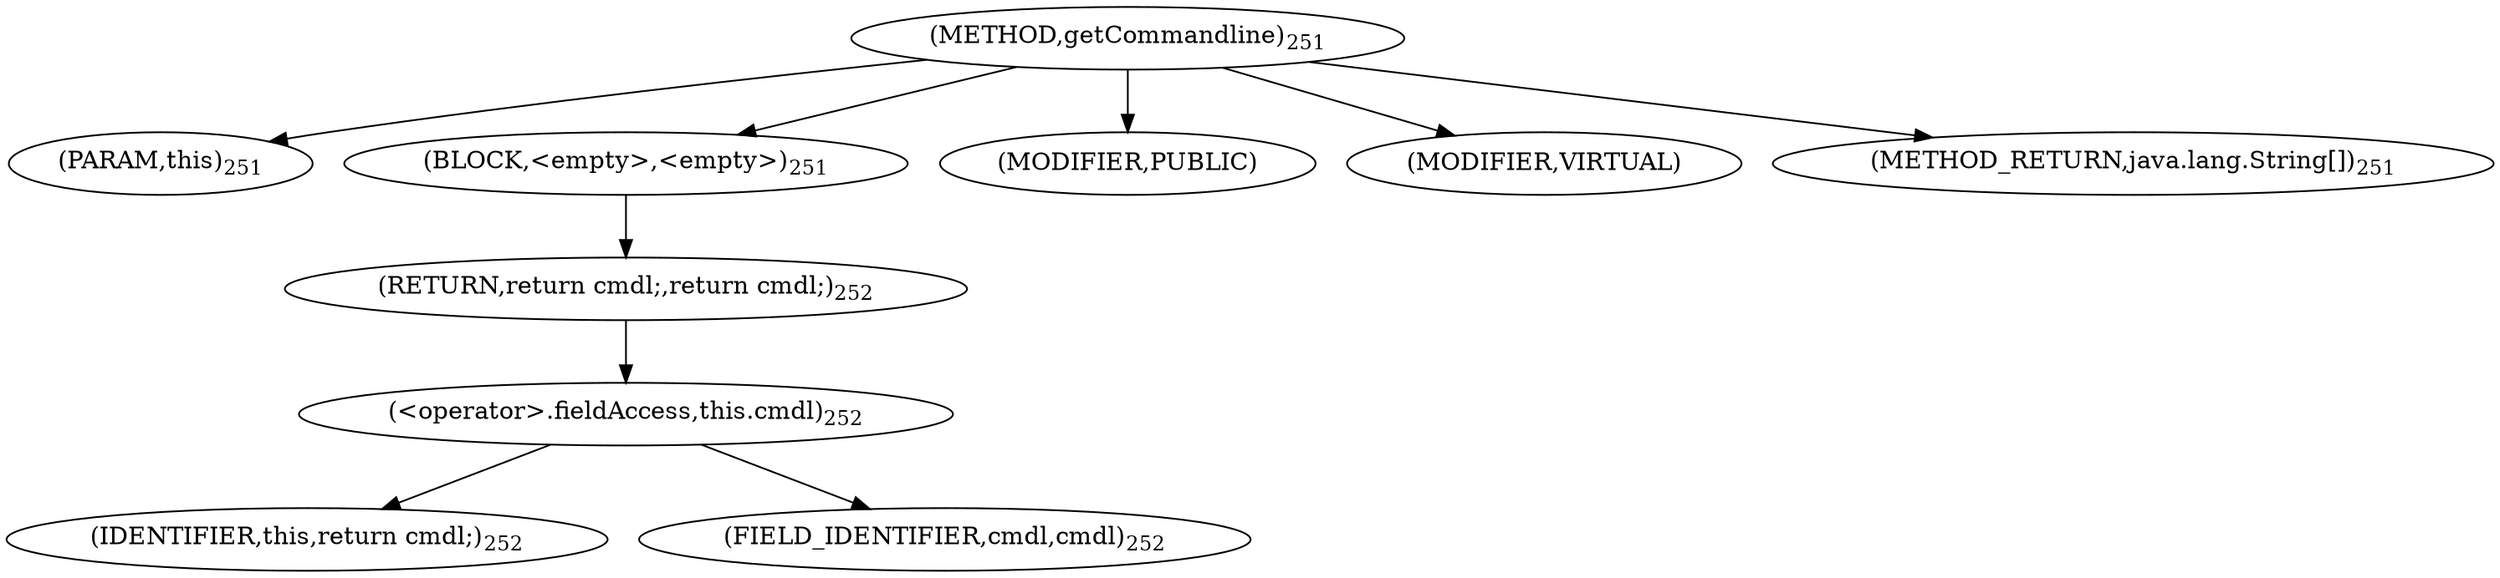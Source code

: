 digraph "getCommandline" {  
"612" [label = <(METHOD,getCommandline)<SUB>251</SUB>> ]
"613" [label = <(PARAM,this)<SUB>251</SUB>> ]
"614" [label = <(BLOCK,&lt;empty&gt;,&lt;empty&gt;)<SUB>251</SUB>> ]
"615" [label = <(RETURN,return cmdl;,return cmdl;)<SUB>252</SUB>> ]
"616" [label = <(&lt;operator&gt;.fieldAccess,this.cmdl)<SUB>252</SUB>> ]
"617" [label = <(IDENTIFIER,this,return cmdl;)<SUB>252</SUB>> ]
"618" [label = <(FIELD_IDENTIFIER,cmdl,cmdl)<SUB>252</SUB>> ]
"619" [label = <(MODIFIER,PUBLIC)> ]
"620" [label = <(MODIFIER,VIRTUAL)> ]
"621" [label = <(METHOD_RETURN,java.lang.String[])<SUB>251</SUB>> ]
  "612" -> "613" 
  "612" -> "614" 
  "612" -> "619" 
  "612" -> "620" 
  "612" -> "621" 
  "614" -> "615" 
  "615" -> "616" 
  "616" -> "617" 
  "616" -> "618" 
}
